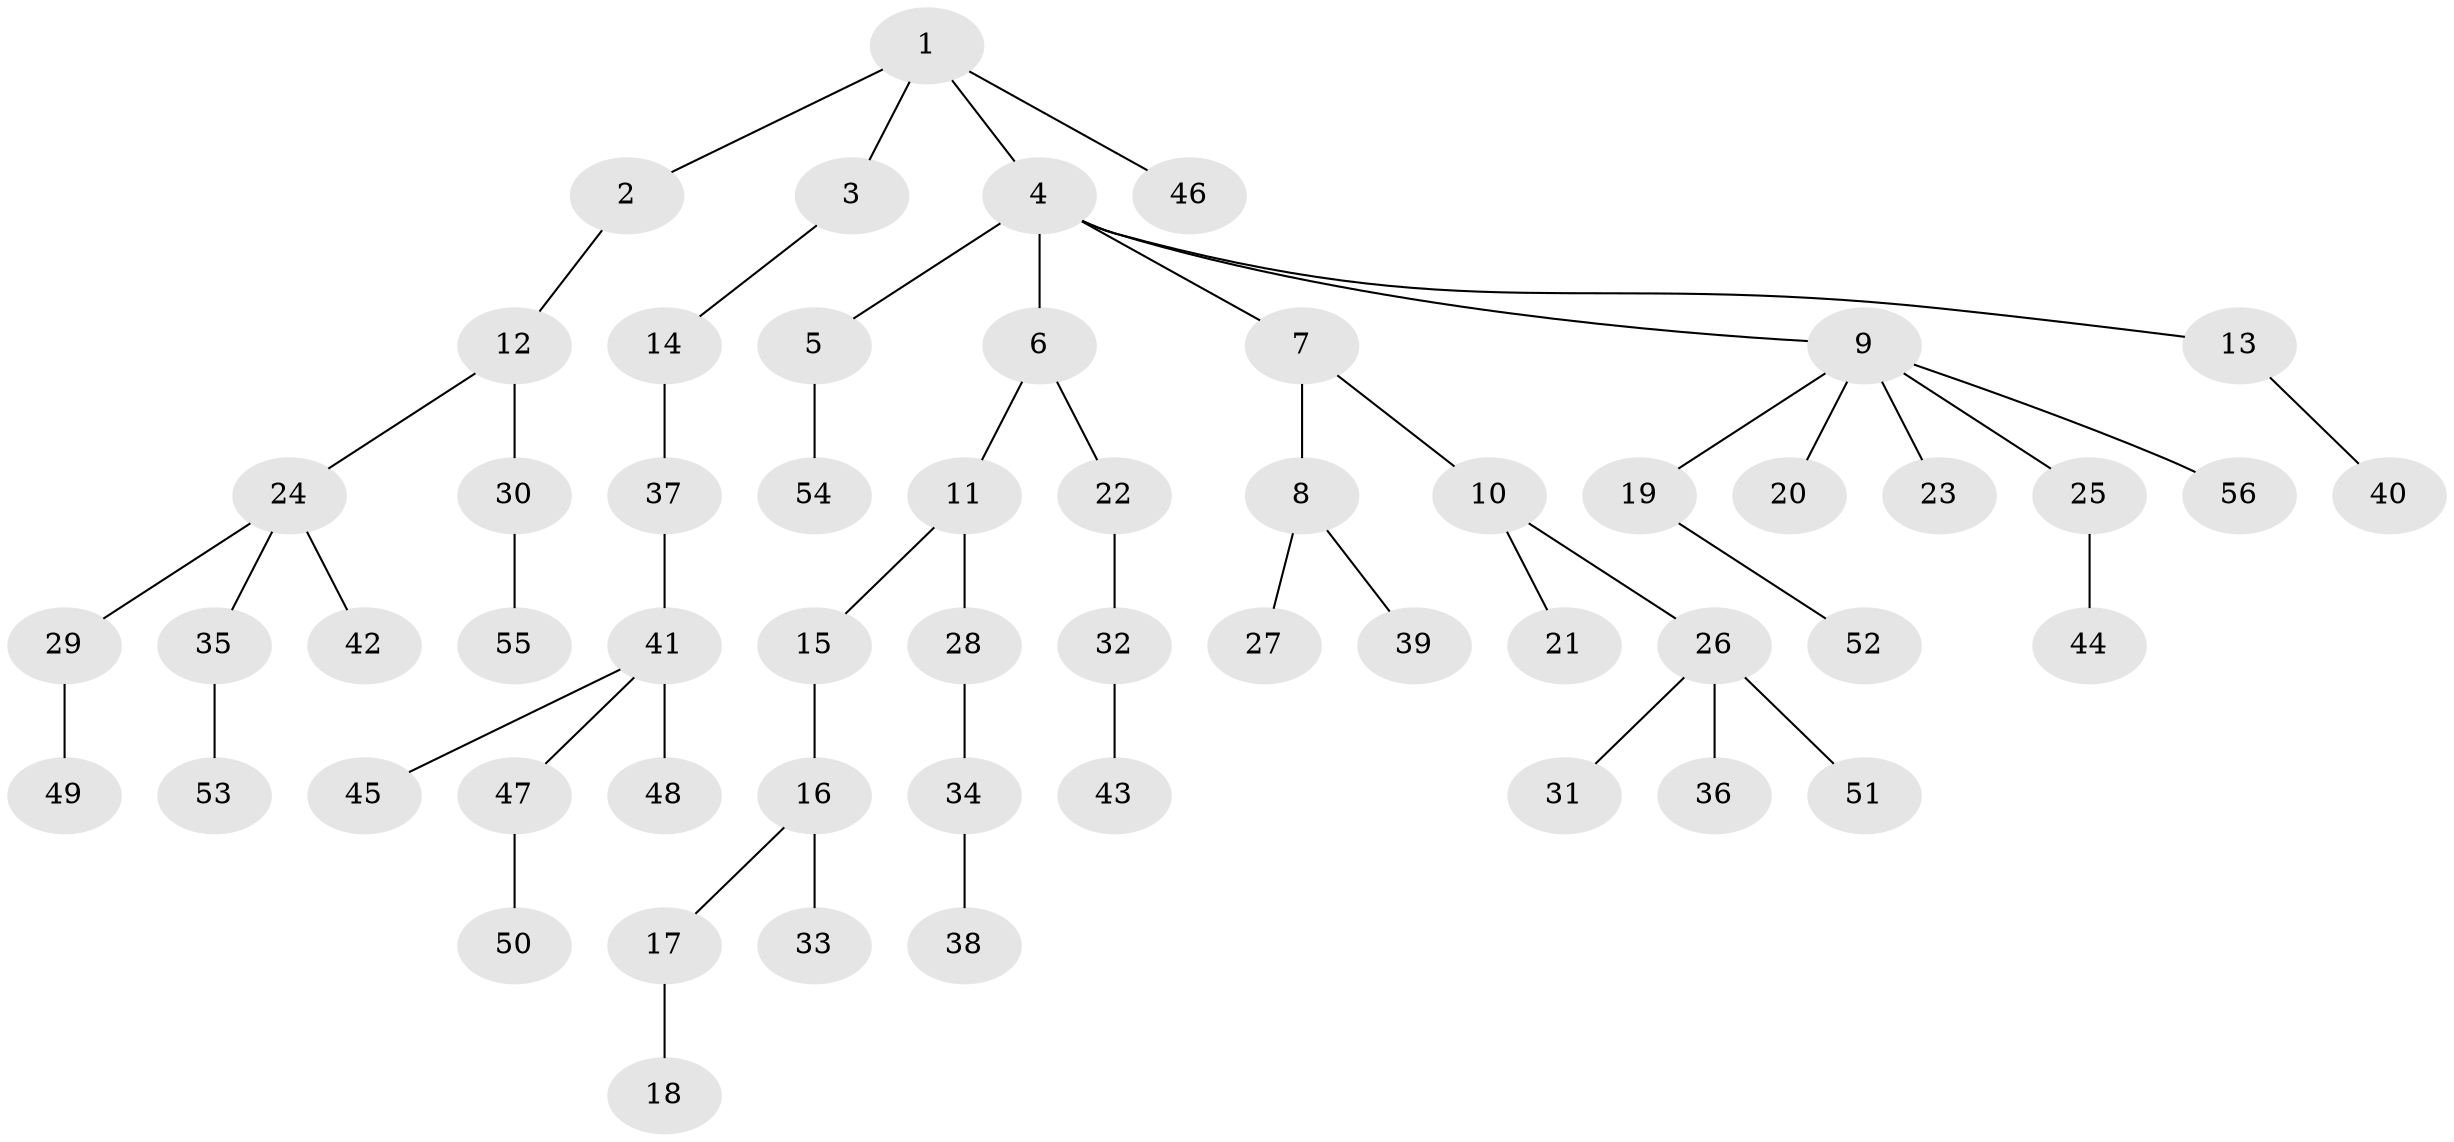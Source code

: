 // Generated by graph-tools (version 1.1) at 2025/50/03/09/25 03:50:22]
// undirected, 56 vertices, 55 edges
graph export_dot {
graph [start="1"]
  node [color=gray90,style=filled];
  1;
  2;
  3;
  4;
  5;
  6;
  7;
  8;
  9;
  10;
  11;
  12;
  13;
  14;
  15;
  16;
  17;
  18;
  19;
  20;
  21;
  22;
  23;
  24;
  25;
  26;
  27;
  28;
  29;
  30;
  31;
  32;
  33;
  34;
  35;
  36;
  37;
  38;
  39;
  40;
  41;
  42;
  43;
  44;
  45;
  46;
  47;
  48;
  49;
  50;
  51;
  52;
  53;
  54;
  55;
  56;
  1 -- 2;
  1 -- 3;
  1 -- 4;
  1 -- 46;
  2 -- 12;
  3 -- 14;
  4 -- 5;
  4 -- 6;
  4 -- 7;
  4 -- 9;
  4 -- 13;
  5 -- 54;
  6 -- 11;
  6 -- 22;
  7 -- 8;
  7 -- 10;
  8 -- 27;
  8 -- 39;
  9 -- 19;
  9 -- 20;
  9 -- 23;
  9 -- 25;
  9 -- 56;
  10 -- 21;
  10 -- 26;
  11 -- 15;
  11 -- 28;
  12 -- 24;
  12 -- 30;
  13 -- 40;
  14 -- 37;
  15 -- 16;
  16 -- 17;
  16 -- 33;
  17 -- 18;
  19 -- 52;
  22 -- 32;
  24 -- 29;
  24 -- 35;
  24 -- 42;
  25 -- 44;
  26 -- 31;
  26 -- 36;
  26 -- 51;
  28 -- 34;
  29 -- 49;
  30 -- 55;
  32 -- 43;
  34 -- 38;
  35 -- 53;
  37 -- 41;
  41 -- 45;
  41 -- 47;
  41 -- 48;
  47 -- 50;
}
